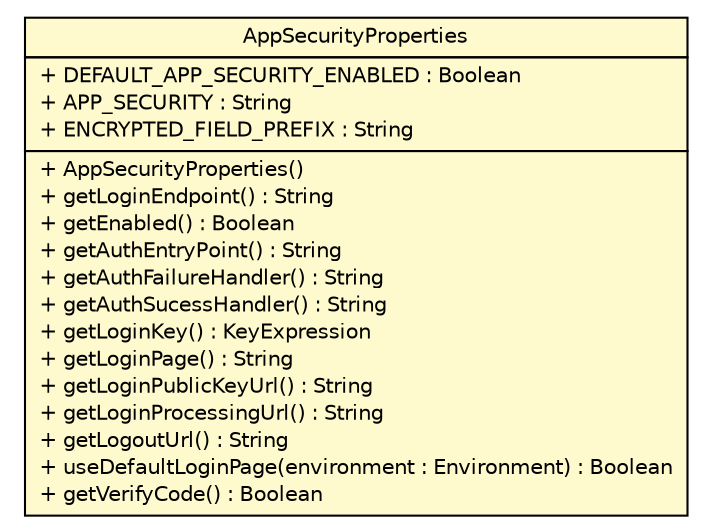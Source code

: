 #!/usr/local/bin/dot
#
# Class diagram 
# Generated by UMLGraph version R5_6-24-gf6e263 (http://www.umlgraph.org/)
#

digraph G {
	edge [fontname="Helvetica",fontsize=10,labelfontname="Helvetica",labelfontsize=10];
	node [fontname="Helvetica",fontsize=10,shape=plaintext];
	nodesep=0.25;
	ranksep=0.5;
	// cn.home1.oss.boot.autoconfigure.AppSecurityProperties
	c1384 [label=<<table title="cn.home1.oss.boot.autoconfigure.AppSecurityProperties" border="0" cellborder="1" cellspacing="0" cellpadding="2" port="p" bgcolor="lemonChiffon" href="./AppSecurityProperties.html">
		<tr><td><table border="0" cellspacing="0" cellpadding="1">
<tr><td align="center" balign="center"> AppSecurityProperties </td></tr>
		</table></td></tr>
		<tr><td><table border="0" cellspacing="0" cellpadding="1">
<tr><td align="left" balign="left"> + DEFAULT_APP_SECURITY_ENABLED : Boolean </td></tr>
<tr><td align="left" balign="left"> + APP_SECURITY : String </td></tr>
<tr><td align="left" balign="left"> + ENCRYPTED_FIELD_PREFIX : String </td></tr>
		</table></td></tr>
		<tr><td><table border="0" cellspacing="0" cellpadding="1">
<tr><td align="left" balign="left"> + AppSecurityProperties() </td></tr>
<tr><td align="left" balign="left"> + getLoginEndpoint() : String </td></tr>
<tr><td align="left" balign="left"> + getEnabled() : Boolean </td></tr>
<tr><td align="left" balign="left"> + getAuthEntryPoint() : String </td></tr>
<tr><td align="left" balign="left"> + getAuthFailureHandler() : String </td></tr>
<tr><td align="left" balign="left"> + getAuthSucessHandler() : String </td></tr>
<tr><td align="left" balign="left"> + getLoginKey() : KeyExpression </td></tr>
<tr><td align="left" balign="left"> + getLoginPage() : String </td></tr>
<tr><td align="left" balign="left"> + getLoginPublicKeyUrl() : String </td></tr>
<tr><td align="left" balign="left"> + getLoginProcessingUrl() : String </td></tr>
<tr><td align="left" balign="left"> + getLogoutUrl() : String </td></tr>
<tr><td align="left" balign="left"> + useDefaultLoginPage(environment : Environment) : Boolean </td></tr>
<tr><td align="left" balign="left"> + getVerifyCode() : Boolean </td></tr>
		</table></td></tr>
		</table>>, URL="./AppSecurityProperties.html", fontname="Helvetica", fontcolor="black", fontsize=10.0];
}

